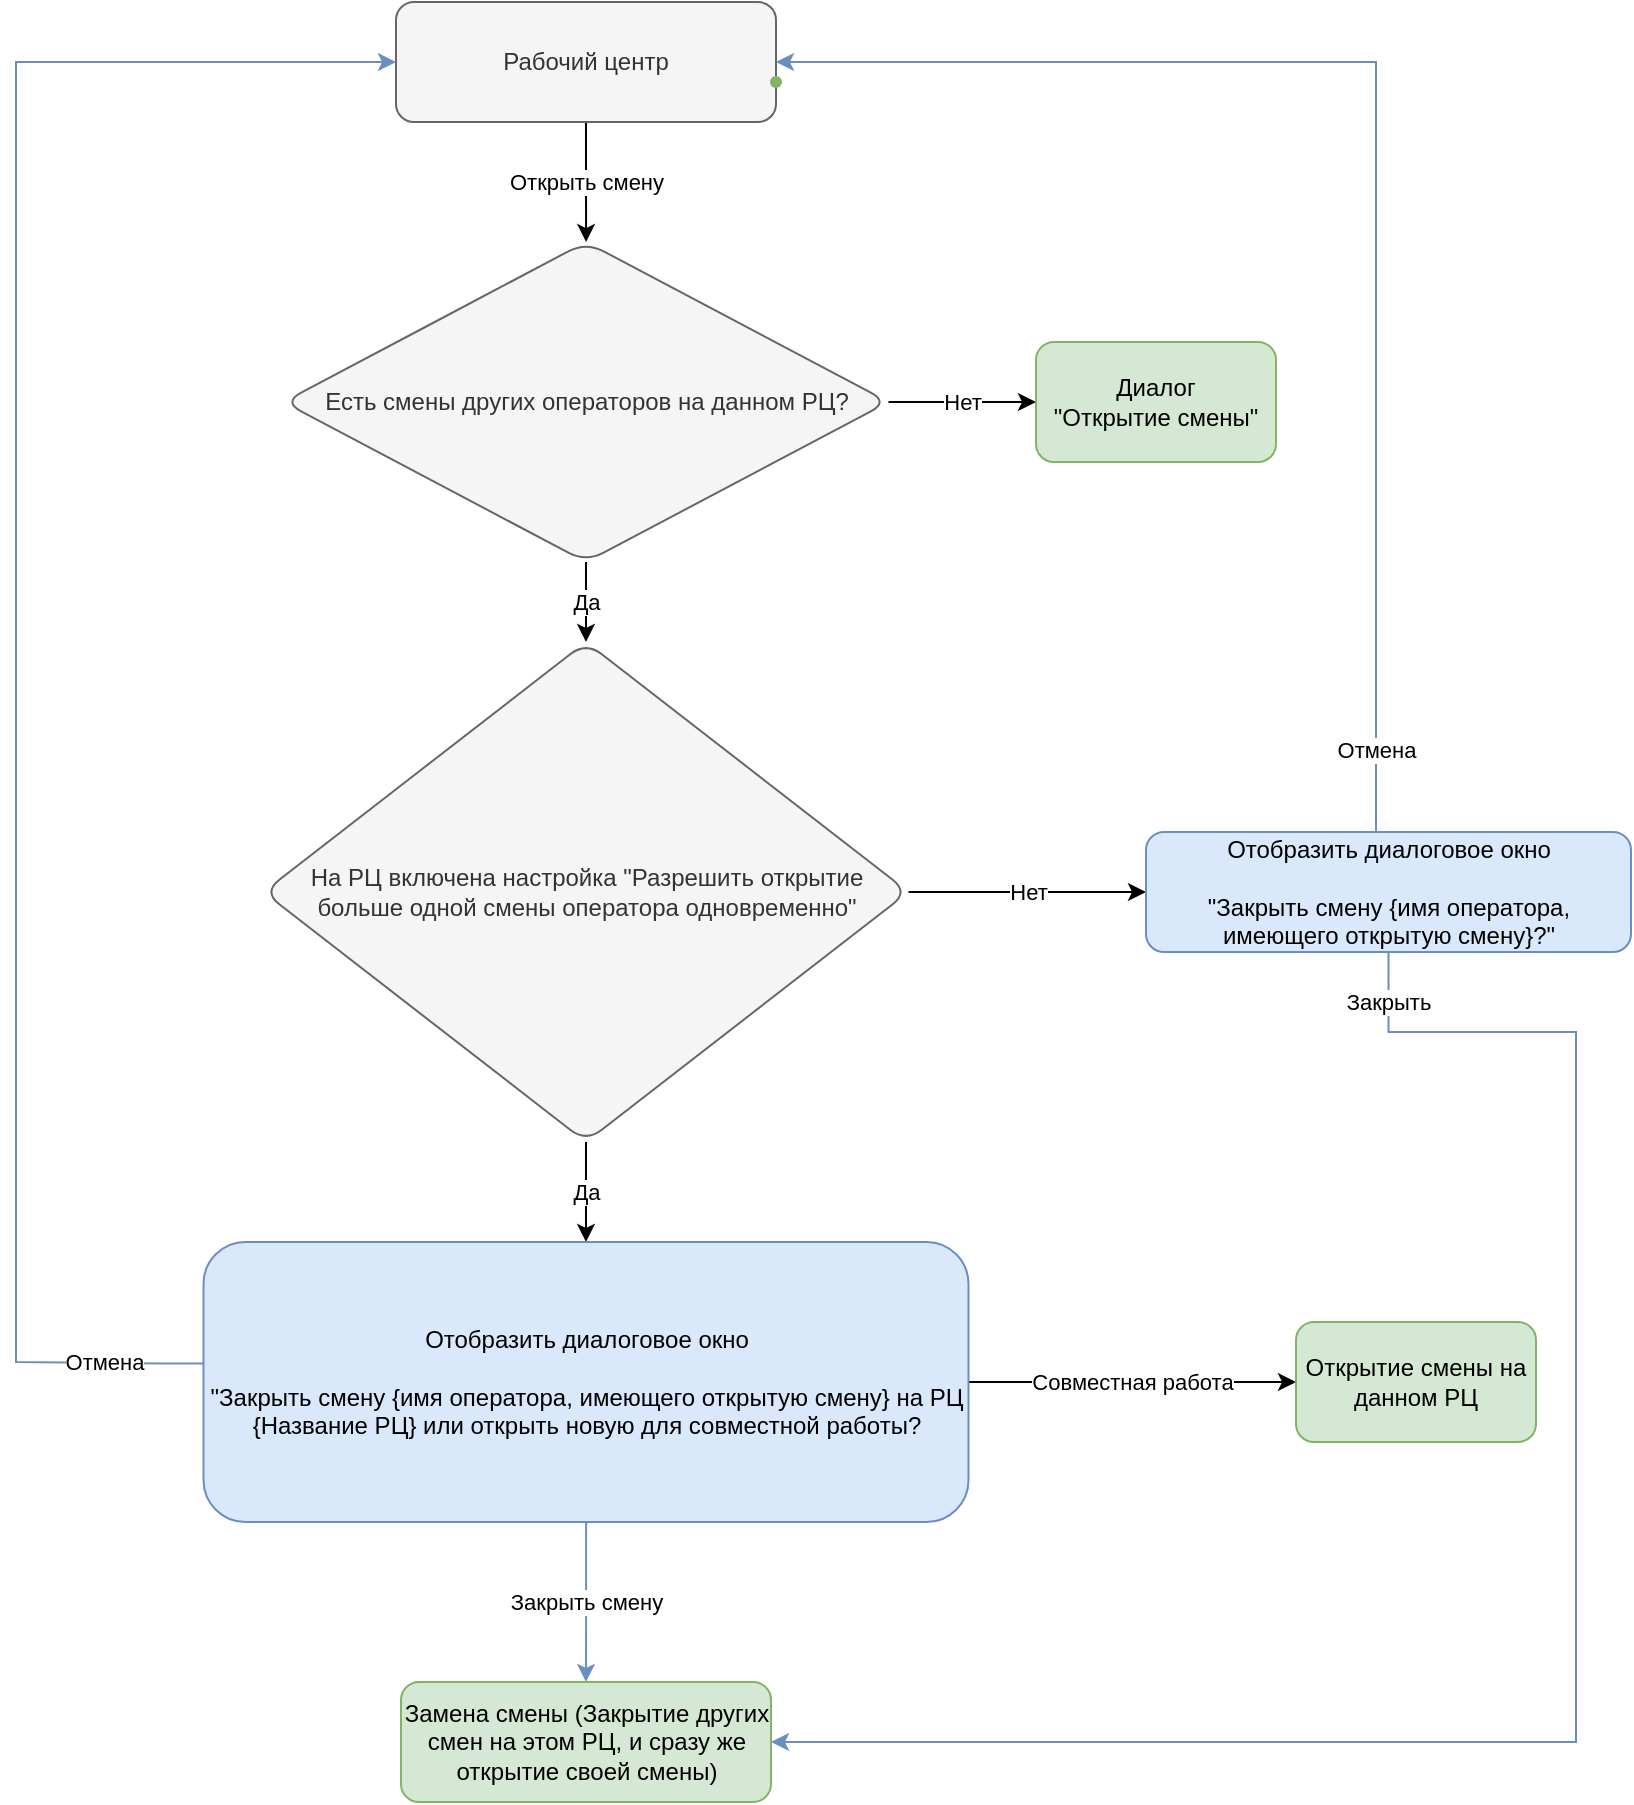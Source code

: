 <mxfile version="22.1.1" type="github">
  <diagram name="Page-1" id="3X4WoAXBAAbkGfH8DCw9">
    <mxGraphModel dx="1434" dy="782" grid="1" gridSize="10" guides="1" tooltips="1" connect="1" arrows="1" fold="1" page="1" pageScale="1" pageWidth="850" pageHeight="1100" math="0" shadow="0">
      <root>
        <mxCell id="0" />
        <mxCell id="1" parent="0" />
        <mxCell id="RPfIYjRPNadJRH_iX7iX-3" value="Открыть смену" style="edgeStyle=orthogonalEdgeStyle;rounded=0;orthogonalLoop=1;jettySize=auto;html=1;" parent="1" source="RPfIYjRPNadJRH_iX7iX-1" target="RPfIYjRPNadJRH_iX7iX-2" edge="1">
          <mxGeometry relative="1" as="geometry" />
        </mxCell>
        <mxCell id="RPfIYjRPNadJRH_iX7iX-1" value="Рабочий центр" style="rounded=1;whiteSpace=wrap;html=1;fillColor=#f5f5f5;fontColor=#333333;strokeColor=#666666;" parent="1" vertex="1">
          <mxGeometry x="360" y="120" width="190" height="60" as="geometry" />
        </mxCell>
        <mxCell id="RPfIYjRPNadJRH_iX7iX-5" value="Нет" style="edgeStyle=orthogonalEdgeStyle;rounded=0;orthogonalLoop=1;jettySize=auto;html=1;" parent="1" source="RPfIYjRPNadJRH_iX7iX-2" target="RPfIYjRPNadJRH_iX7iX-4" edge="1">
          <mxGeometry relative="1" as="geometry" />
        </mxCell>
        <mxCell id="RPfIYjRPNadJRH_iX7iX-11" value="Да" style="edgeStyle=orthogonalEdgeStyle;rounded=0;orthogonalLoop=1;jettySize=auto;html=1;" parent="1" source="RPfIYjRPNadJRH_iX7iX-2" target="RPfIYjRPNadJRH_iX7iX-10" edge="1">
          <mxGeometry relative="1" as="geometry" />
        </mxCell>
        <mxCell id="RPfIYjRPNadJRH_iX7iX-2" value="Есть смены других операторов на данном РЦ?" style="rhombus;whiteSpace=wrap;html=1;fillColor=#f5f5f5;strokeColor=#666666;fontColor=#333333;rounded=1;" parent="1" vertex="1">
          <mxGeometry x="303.75" y="240" width="302.5" height="160" as="geometry" />
        </mxCell>
        <mxCell id="RPfIYjRPNadJRH_iX7iX-4" value="Диалог&lt;br&gt;&quot;Открытие смены&quot;" style="whiteSpace=wrap;html=1;fillColor=#d5e8d4;strokeColor=#82b366;rounded=1;" parent="1" vertex="1">
          <mxGeometry x="680" y="290" width="120" height="60" as="geometry" />
        </mxCell>
        <mxCell id="RPfIYjRPNadJRH_iX7iX-14" value="Да" style="edgeStyle=orthogonalEdgeStyle;rounded=0;orthogonalLoop=1;jettySize=auto;html=1;" parent="1" source="RPfIYjRPNadJRH_iX7iX-10" target="RPfIYjRPNadJRH_iX7iX-13" edge="1">
          <mxGeometry relative="1" as="geometry" />
        </mxCell>
        <mxCell id="RPfIYjRPNadJRH_iX7iX-21" value="Нет" style="edgeStyle=orthogonalEdgeStyle;rounded=0;orthogonalLoop=1;jettySize=auto;html=1;" parent="1" source="RPfIYjRPNadJRH_iX7iX-10" target="RPfIYjRPNadJRH_iX7iX-20" edge="1">
          <mxGeometry relative="1" as="geometry" />
        </mxCell>
        <mxCell id="RPfIYjRPNadJRH_iX7iX-10" value="На РЦ включена настройка &quot;Разрешить открытие больше одной смены оператора одновременно&quot;" style="rhombus;whiteSpace=wrap;html=1;fillColor=#f5f5f5;strokeColor=#666666;fontColor=#333333;rounded=1;" parent="1" vertex="1">
          <mxGeometry x="293.75" y="440" width="322.5" height="250" as="geometry" />
        </mxCell>
        <mxCell id="RPfIYjRPNadJRH_iX7iX-16" value="Закрыть смену" style="edgeStyle=orthogonalEdgeStyle;rounded=0;orthogonalLoop=1;jettySize=auto;html=1;fillColor=#dae8fc;strokeColor=#6c8ebf;" parent="1" source="RPfIYjRPNadJRH_iX7iX-13" target="RPfIYjRPNadJRH_iX7iX-15" edge="1">
          <mxGeometry relative="1" as="geometry" />
        </mxCell>
        <mxCell id="RPfIYjRPNadJRH_iX7iX-19" value="Совместная работа" style="edgeStyle=orthogonalEdgeStyle;rounded=0;orthogonalLoop=1;jettySize=auto;html=1;" parent="1" source="RPfIYjRPNadJRH_iX7iX-13" target="RPfIYjRPNadJRH_iX7iX-18" edge="1">
          <mxGeometry relative="1" as="geometry" />
        </mxCell>
        <mxCell id="RPfIYjRPNadJRH_iX7iX-23" value="Отмена" style="edgeStyle=orthogonalEdgeStyle;rounded=0;orthogonalLoop=1;jettySize=auto;html=1;entryX=0;entryY=0.5;entryDx=0;entryDy=0;exitX=0.001;exitY=0.434;exitDx=0;exitDy=0;exitPerimeter=0;fillColor=#dae8fc;strokeColor=#6c8ebf;" parent="1" source="RPfIYjRPNadJRH_iX7iX-13" target="RPfIYjRPNadJRH_iX7iX-1" edge="1">
          <mxGeometry x="-0.892" relative="1" as="geometry">
            <mxPoint x="243.368" y="780.4" as="sourcePoint" />
            <mxPoint x="340" y="140" as="targetPoint" />
            <Array as="points">
              <mxPoint x="243" y="801" />
              <mxPoint x="170" y="800" />
              <mxPoint x="170" y="150" />
            </Array>
            <mxPoint as="offset" />
          </mxGeometry>
        </mxCell>
        <mxCell id="RPfIYjRPNadJRH_iX7iX-13" value="Отобразить диалоговое окно &lt;br&gt;&lt;br&gt;&quot;Закрыть смену {имя оператора, имеющего открытую смену} на РЦ {Название РЦ} или открыть новую для совместной работы?" style="whiteSpace=wrap;html=1;fillColor=#dae8fc;strokeColor=#6c8ebf;rounded=1;" parent="1" vertex="1">
          <mxGeometry x="263.75" y="740" width="382.5" height="140" as="geometry" />
        </mxCell>
        <mxCell id="RPfIYjRPNadJRH_iX7iX-15" value="Замена смены (Закрытие других смен на этом РЦ, и сразу же открытие своей смены)" style="whiteSpace=wrap;html=1;fillColor=#d5e8d4;strokeColor=#82b366;rounded=1;" parent="1" vertex="1">
          <mxGeometry x="362.5" y="960" width="185" height="60" as="geometry" />
        </mxCell>
        <mxCell id="RPfIYjRPNadJRH_iX7iX-18" value="Открытие смены на данном РЦ" style="whiteSpace=wrap;html=1;fillColor=#d5e8d4;strokeColor=#82b366;rounded=1;" parent="1" vertex="1">
          <mxGeometry x="810" y="780" width="120" height="60" as="geometry" />
        </mxCell>
        <mxCell id="RPfIYjRPNadJRH_iX7iX-25" value="Закрыть" style="edgeStyle=orthogonalEdgeStyle;rounded=0;orthogonalLoop=1;jettySize=auto;html=1;entryX=1;entryY=0.5;entryDx=0;entryDy=0;fillColor=#dae8fc;strokeColor=#6c8ebf;" parent="1" source="RPfIYjRPNadJRH_iX7iX-20" target="RPfIYjRPNadJRH_iX7iX-15" edge="1">
          <mxGeometry x="-0.944" relative="1" as="geometry">
            <mxPoint x="1118.75" y="635" as="targetPoint" />
            <Array as="points">
              <mxPoint x="856" y="635" />
              <mxPoint x="950" y="635" />
              <mxPoint x="950" y="990" />
            </Array>
            <mxPoint as="offset" />
          </mxGeometry>
        </mxCell>
        <mxCell id="RPfIYjRPNadJRH_iX7iX-27" value="Отмена" style="edgeStyle=orthogonalEdgeStyle;rounded=0;orthogonalLoop=1;jettySize=auto;html=1;entryX=1;entryY=0.5;entryDx=0;entryDy=0;fillColor=#dae8fc;strokeColor=#6c8ebf;" parent="1" source="RPfIYjRPNadJRH_iX7iX-20" target="RPfIYjRPNadJRH_iX7iX-1" edge="1">
          <mxGeometry x="-0.881" relative="1" as="geometry">
            <mxPoint x="856.25" y="525" as="targetPoint" />
            <Array as="points">
              <mxPoint x="850" y="150" />
            </Array>
            <mxPoint as="offset" />
          </mxGeometry>
        </mxCell>
        <mxCell id="RPfIYjRPNadJRH_iX7iX-20" value="Отобразить диалоговое окно&lt;br&gt;&lt;br&gt;&quot;Закрыть смену {имя оператора, имеющего открытую смену}?&quot;" style="whiteSpace=wrap;html=1;fillColor=#dae8fc;strokeColor=#6c8ebf;rounded=1;" parent="1" vertex="1">
          <mxGeometry x="735" y="535" width="242.5" height="60" as="geometry" />
        </mxCell>
        <mxCell id="RPfIYjRPNadJRH_iX7iX-28" value="" style="shape=waypoint;sketch=0;size=6;pointerEvents=1;points=[];fillColor=#d5e8d4;resizable=0;rotatable=0;perimeter=centerPerimeter;snapToPoint=1;strokeColor=#82b366;rounded=1;" parent="1" vertex="1">
          <mxGeometry x="540" y="150" width="20" height="20" as="geometry" />
        </mxCell>
      </root>
    </mxGraphModel>
  </diagram>
</mxfile>
